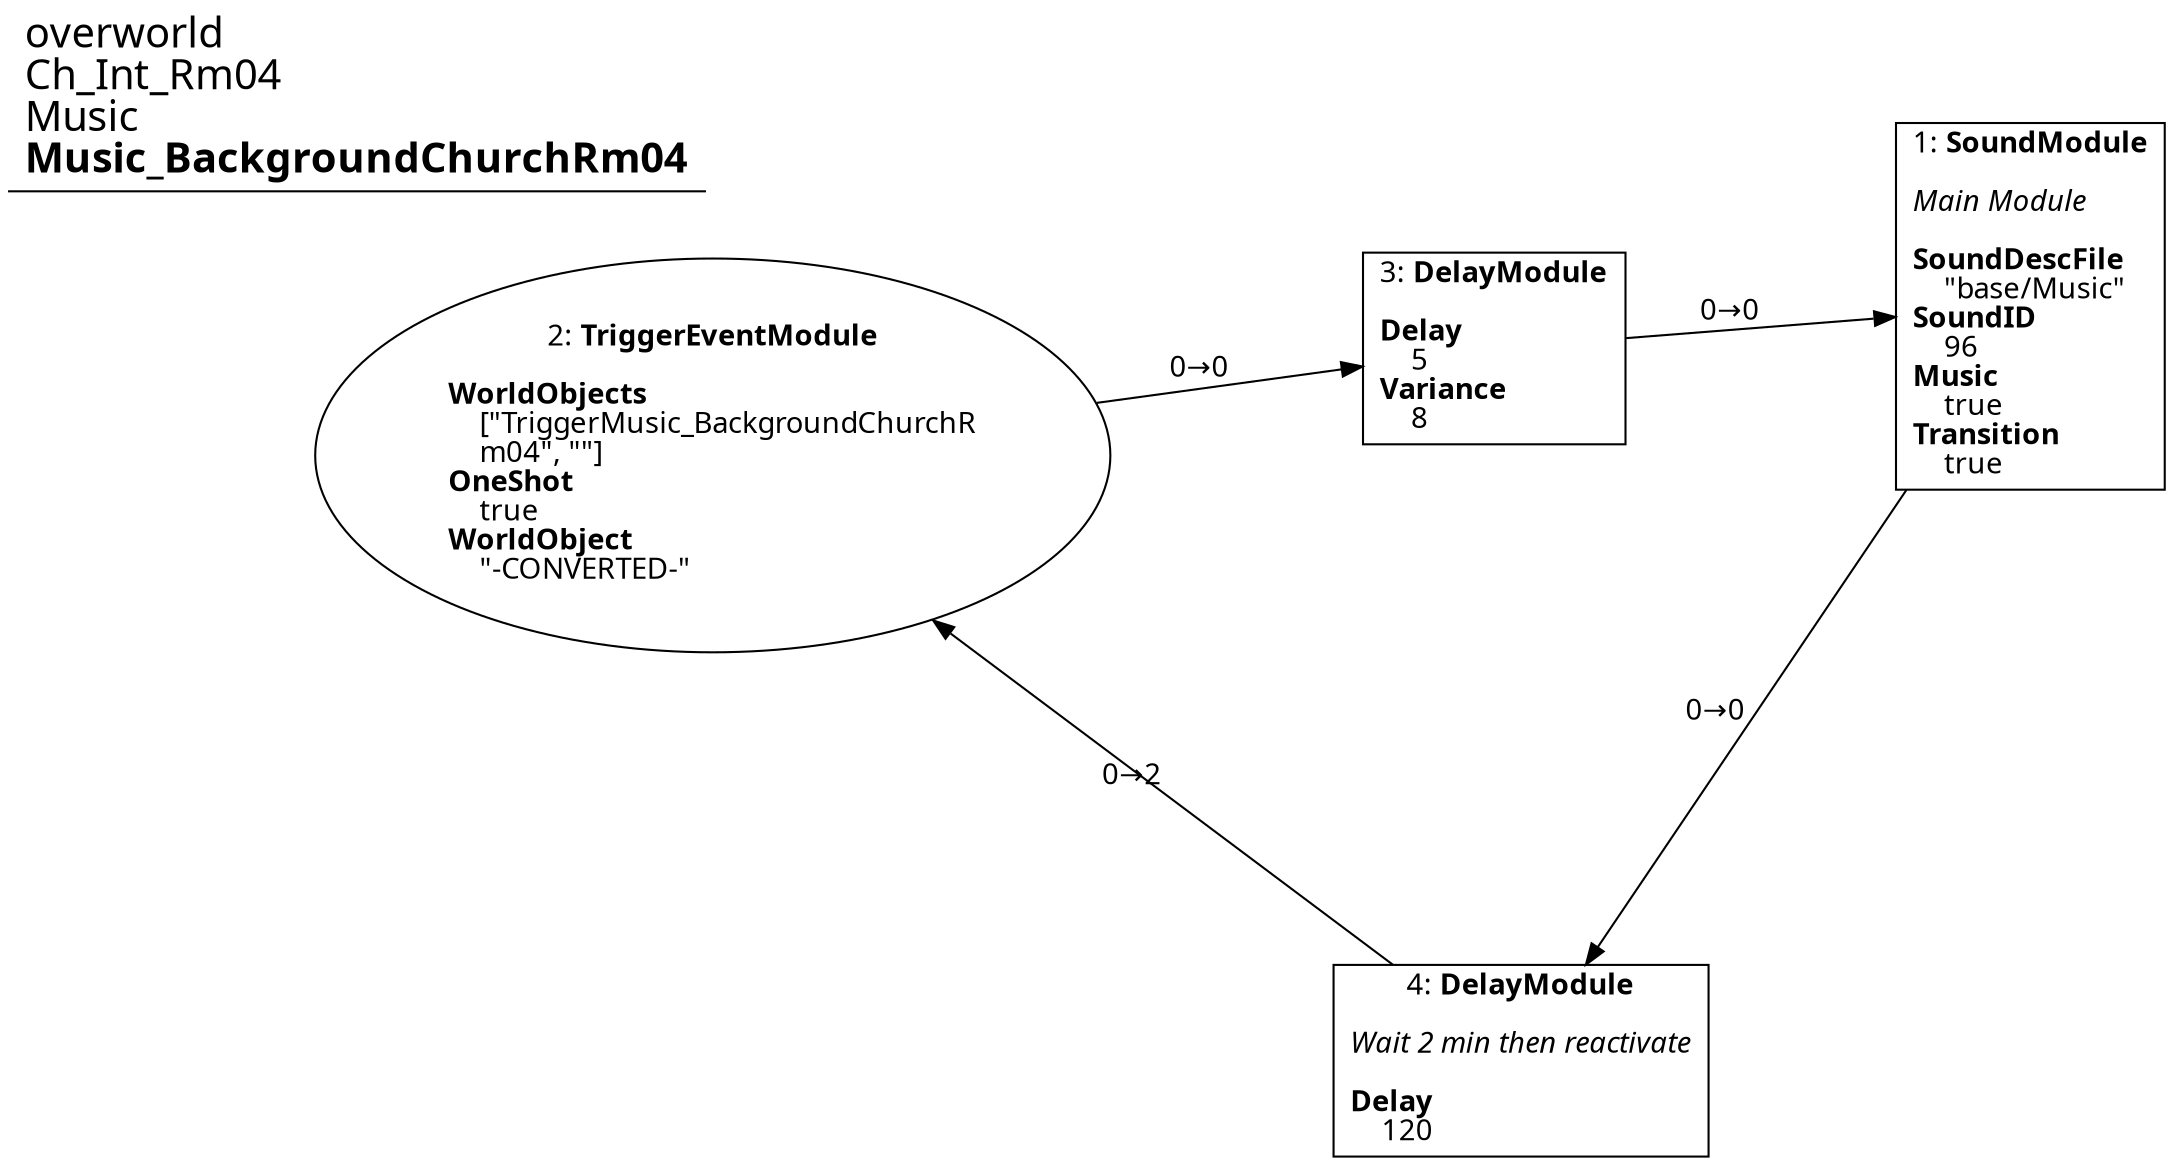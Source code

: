 digraph {
    layout = fdp;
    overlap = prism;
    sep = "+16";
    splines = spline;

    node [ shape = box ];

    graph [ fontname = "Segoe UI" ];
    node [ fontname = "Segoe UI" ];
    edge [ fontname = "Segoe UI" ];

    1 [ label = <1: <b>SoundModule</b><br/><br/><i>Main Module<br align="left"/></i><br align="left"/><b>SoundDescFile</b><br align="left"/>    &quot;base/Music&quot;<br align="left"/><b>SoundID</b><br align="left"/>    96<br align="left"/><b>Music</b><br align="left"/>    true<br align="left"/><b>Transition</b><br align="left"/>    true<br align="left"/>> ];
    1 [ pos = "0.43500003,-0.080000006!" ];
    1 -> 4 [ label = "0→0" ];

    2 [ label = <2: <b>TriggerEventModule</b><br/><br/><b>WorldObjects</b><br align="left"/>    [&quot;TriggerMusic_BackgroundChurchR<br align="left"/>    m04&quot;, &quot;&quot;]<br align="left"/><b>OneShot</b><br align="left"/>    true<br align="left"/><b>WorldObject</b><br align="left"/>    &quot;-CONVERTED-&quot;<br align="left"/>> ];
    2 [ shape = oval ]
    2 [ pos = "0.045,-0.07300001!" ];
    2 -> 3 [ label = "0→0" ];

    3 [ label = <3: <b>DelayModule</b><br/><br/><b>Delay</b><br align="left"/>    5<br align="left"/><b>Variance</b><br align="left"/>    8<br align="left"/>> ];
    3 [ pos = "0.29500002,-0.091000006!" ];
    3 -> 1 [ label = "0→0" ];

    4 [ label = <4: <b>DelayModule</b><br/><br/><i>Wait 2 min then reactivate<br align="left"/></i><br align="left"/><b>Delay</b><br align="left"/>    120<br align="left"/>> ];
    4 [ pos = "0.30200002,-0.277!" ];
    4 -> 2 [ label = "0→2" ];

    title [ pos = "0.044000003,-0.072000004!" ];
    title [ shape = underline ];
    title [ label = <<font point-size="20">overworld<br align="left"/>Ch_Int_Rm04<br align="left"/>Music<br align="left"/><b>Music_BackgroundChurchRm04</b><br align="left"/></font>> ];
}
